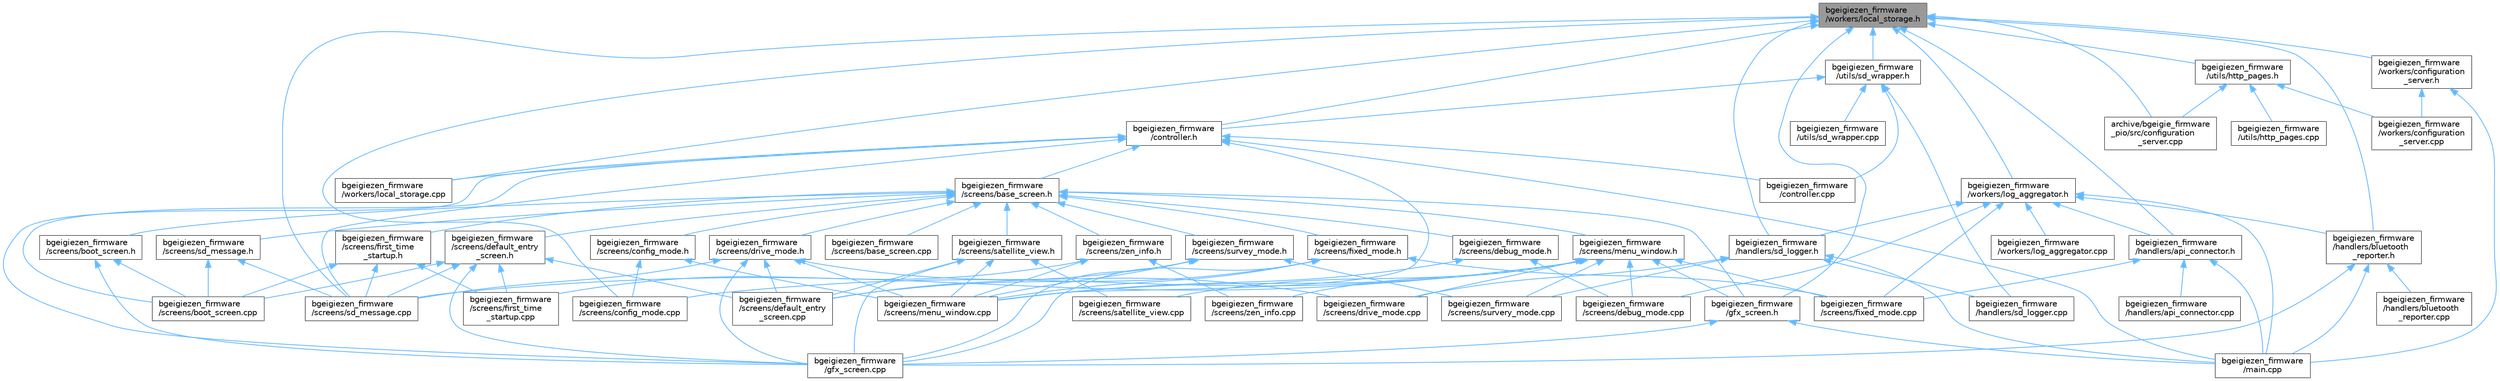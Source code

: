 digraph "bgeigiezen_firmware/workers/local_storage.h"
{
 // LATEX_PDF_SIZE
  bgcolor="transparent";
  edge [fontname=Helvetica,fontsize=10,labelfontname=Helvetica,labelfontsize=10];
  node [fontname=Helvetica,fontsize=10,shape=box,height=0.2,width=0.4];
  Node1 [id="Node000001",label="bgeigiezen_firmware\l/workers/local_storage.h",height=0.2,width=0.4,color="gray40", fillcolor="grey60", style="filled", fontcolor="black",tooltip=" "];
  Node1 -> Node2 [id="edge1_Node000001_Node000002",dir="back",color="steelblue1",style="solid",tooltip=" "];
  Node2 [id="Node000002",label="archive/bgeigie_firmware\l_pio/src/configuration\l_server.cpp",height=0.2,width=0.4,color="grey40", fillcolor="white", style="filled",URL="$archive_2bgeigie__firmware__pio_2src_2configuration__server_8cpp.html",tooltip=" "];
  Node1 -> Node3 [id="edge2_Node000001_Node000003",dir="back",color="steelblue1",style="solid",tooltip=" "];
  Node3 [id="Node000003",label="bgeigiezen_firmware\l/controller.h",height=0.2,width=0.4,color="grey40", fillcolor="white", style="filled",URL="$controller_8h.html",tooltip=" "];
  Node3 -> Node4 [id="edge3_Node000003_Node000004",dir="back",color="steelblue1",style="solid",tooltip=" "];
  Node4 [id="Node000004",label="bgeigiezen_firmware\l/controller.cpp",height=0.2,width=0.4,color="grey40", fillcolor="white", style="filled",URL="$controller_8cpp.html",tooltip=" "];
  Node3 -> Node5 [id="edge4_Node000003_Node000005",dir="back",color="steelblue1",style="solid",tooltip=" "];
  Node5 [id="Node000005",label="bgeigiezen_firmware\l/gfx_screen.cpp",height=0.2,width=0.4,color="grey40", fillcolor="white", style="filled",URL="$gfx__screen_8cpp.html",tooltip=" "];
  Node3 -> Node6 [id="edge5_Node000003_Node000006",dir="back",color="steelblue1",style="solid",tooltip=" "];
  Node6 [id="Node000006",label="bgeigiezen_firmware\l/main.cpp",height=0.2,width=0.4,color="grey40", fillcolor="white", style="filled",URL="$bgeigiezen__firmware_2main_8cpp.html",tooltip=" "];
  Node3 -> Node7 [id="edge6_Node000003_Node000007",dir="back",color="steelblue1",style="solid",tooltip=" "];
  Node7 [id="Node000007",label="bgeigiezen_firmware\l/screens/base_screen.h",height=0.2,width=0.4,color="grey40", fillcolor="white", style="filled",URL="$base__screen_8h.html",tooltip=" "];
  Node7 -> Node8 [id="edge7_Node000007_Node000008",dir="back",color="steelblue1",style="solid",tooltip=" "];
  Node8 [id="Node000008",label="bgeigiezen_firmware\l/gfx_screen.h",height=0.2,width=0.4,color="grey40", fillcolor="white", style="filled",URL="$gfx__screen_8h.html",tooltip=" "];
  Node8 -> Node5 [id="edge8_Node000008_Node000005",dir="back",color="steelblue1",style="solid",tooltip=" "];
  Node8 -> Node6 [id="edge9_Node000008_Node000006",dir="back",color="steelblue1",style="solid",tooltip=" "];
  Node7 -> Node9 [id="edge10_Node000007_Node000009",dir="back",color="steelblue1",style="solid",tooltip=" "];
  Node9 [id="Node000009",label="bgeigiezen_firmware\l/screens/base_screen.cpp",height=0.2,width=0.4,color="grey40", fillcolor="white", style="filled",URL="$base__screen_8cpp.html",tooltip=" "];
  Node7 -> Node10 [id="edge11_Node000007_Node000010",dir="back",color="steelblue1",style="solid",tooltip=" "];
  Node10 [id="Node000010",label="bgeigiezen_firmware\l/screens/boot_screen.h",height=0.2,width=0.4,color="grey40", fillcolor="white", style="filled",URL="$boot__screen_8h.html",tooltip=" "];
  Node10 -> Node5 [id="edge12_Node000010_Node000005",dir="back",color="steelblue1",style="solid",tooltip=" "];
  Node10 -> Node11 [id="edge13_Node000010_Node000011",dir="back",color="steelblue1",style="solid",tooltip=" "];
  Node11 [id="Node000011",label="bgeigiezen_firmware\l/screens/boot_screen.cpp",height=0.2,width=0.4,color="grey40", fillcolor="white", style="filled",URL="$boot__screen_8cpp.html",tooltip=" "];
  Node7 -> Node12 [id="edge14_Node000007_Node000012",dir="back",color="steelblue1",style="solid",tooltip=" "];
  Node12 [id="Node000012",label="bgeigiezen_firmware\l/screens/config_mode.h",height=0.2,width=0.4,color="grey40", fillcolor="white", style="filled",URL="$config__mode_8h.html",tooltip=" "];
  Node12 -> Node13 [id="edge15_Node000012_Node000013",dir="back",color="steelblue1",style="solid",tooltip=" "];
  Node13 [id="Node000013",label="bgeigiezen_firmware\l/screens/config_mode.cpp",height=0.2,width=0.4,color="grey40", fillcolor="white", style="filled",URL="$config__mode_8cpp.html",tooltip=" "];
  Node12 -> Node14 [id="edge16_Node000012_Node000014",dir="back",color="steelblue1",style="solid",tooltip=" "];
  Node14 [id="Node000014",label="bgeigiezen_firmware\l/screens/menu_window.cpp",height=0.2,width=0.4,color="grey40", fillcolor="white", style="filled",URL="$menu__window_8cpp.html",tooltip=" "];
  Node7 -> Node15 [id="edge17_Node000007_Node000015",dir="back",color="steelblue1",style="solid",tooltip=" "];
  Node15 [id="Node000015",label="bgeigiezen_firmware\l/screens/debug_mode.h",height=0.2,width=0.4,color="grey40", fillcolor="white", style="filled",URL="$debug__mode_8h.html",tooltip=" "];
  Node15 -> Node16 [id="edge18_Node000015_Node000016",dir="back",color="steelblue1",style="solid",tooltip=" "];
  Node16 [id="Node000016",label="bgeigiezen_firmware\l/screens/debug_mode.cpp",height=0.2,width=0.4,color="grey40", fillcolor="white", style="filled",URL="$debug__mode_8cpp.html",tooltip=" "];
  Node15 -> Node14 [id="edge19_Node000015_Node000014",dir="back",color="steelblue1",style="solid",tooltip=" "];
  Node7 -> Node17 [id="edge20_Node000007_Node000017",dir="back",color="steelblue1",style="solid",tooltip=" "];
  Node17 [id="Node000017",label="bgeigiezen_firmware\l/screens/default_entry\l_screen.h",height=0.2,width=0.4,color="grey40", fillcolor="white", style="filled",URL="$default__entry__screen_8h.html",tooltip=" "];
  Node17 -> Node5 [id="edge21_Node000017_Node000005",dir="back",color="steelblue1",style="solid",tooltip=" "];
  Node17 -> Node11 [id="edge22_Node000017_Node000011",dir="back",color="steelblue1",style="solid",tooltip=" "];
  Node17 -> Node18 [id="edge23_Node000017_Node000018",dir="back",color="steelblue1",style="solid",tooltip=" "];
  Node18 [id="Node000018",label="bgeigiezen_firmware\l/screens/default_entry\l_screen.cpp",height=0.2,width=0.4,color="grey40", fillcolor="white", style="filled",URL="$default__entry__screen_8cpp.html",tooltip=" "];
  Node17 -> Node19 [id="edge24_Node000017_Node000019",dir="back",color="steelblue1",style="solid",tooltip=" "];
  Node19 [id="Node000019",label="bgeigiezen_firmware\l/screens/first_time\l_startup.cpp",height=0.2,width=0.4,color="grey40", fillcolor="white", style="filled",URL="$first__time__startup_8cpp.html",tooltip=" "];
  Node17 -> Node20 [id="edge25_Node000017_Node000020",dir="back",color="steelblue1",style="solid",tooltip=" "];
  Node20 [id="Node000020",label="bgeigiezen_firmware\l/screens/sd_message.cpp",height=0.2,width=0.4,color="grey40", fillcolor="white", style="filled",URL="$sd__message_8cpp.html",tooltip=" "];
  Node7 -> Node21 [id="edge26_Node000007_Node000021",dir="back",color="steelblue1",style="solid",tooltip=" "];
  Node21 [id="Node000021",label="bgeigiezen_firmware\l/screens/drive_mode.h",height=0.2,width=0.4,color="grey40", fillcolor="white", style="filled",URL="$drive__mode_8h.html",tooltip=" "];
  Node21 -> Node5 [id="edge27_Node000021_Node000005",dir="back",color="steelblue1",style="solid",tooltip=" "];
  Node21 -> Node18 [id="edge28_Node000021_Node000018",dir="back",color="steelblue1",style="solid",tooltip=" "];
  Node21 -> Node22 [id="edge29_Node000021_Node000022",dir="back",color="steelblue1",style="solid",tooltip=" "];
  Node22 [id="Node000022",label="bgeigiezen_firmware\l/screens/drive_mode.cpp",height=0.2,width=0.4,color="grey40", fillcolor="white", style="filled",URL="$drive__mode_8cpp.html",tooltip=" "];
  Node21 -> Node14 [id="edge30_Node000021_Node000014",dir="back",color="steelblue1",style="solid",tooltip=" "];
  Node21 -> Node20 [id="edge31_Node000021_Node000020",dir="back",color="steelblue1",style="solid",tooltip=" "];
  Node7 -> Node23 [id="edge32_Node000007_Node000023",dir="back",color="steelblue1",style="solid",tooltip=" "];
  Node23 [id="Node000023",label="bgeigiezen_firmware\l/screens/first_time\l_startup.h",height=0.2,width=0.4,color="grey40", fillcolor="white", style="filled",URL="$first__time__startup_8h.html",tooltip=" "];
  Node23 -> Node11 [id="edge33_Node000023_Node000011",dir="back",color="steelblue1",style="solid",tooltip=" "];
  Node23 -> Node19 [id="edge34_Node000023_Node000019",dir="back",color="steelblue1",style="solid",tooltip=" "];
  Node23 -> Node20 [id="edge35_Node000023_Node000020",dir="back",color="steelblue1",style="solid",tooltip=" "];
  Node7 -> Node24 [id="edge36_Node000007_Node000024",dir="back",color="steelblue1",style="solid",tooltip=" "];
  Node24 [id="Node000024",label="bgeigiezen_firmware\l/screens/fixed_mode.h",height=0.2,width=0.4,color="grey40", fillcolor="white", style="filled",URL="$fixed__mode_8h.html",tooltip=" "];
  Node24 -> Node5 [id="edge37_Node000024_Node000005",dir="back",color="steelblue1",style="solid",tooltip=" "];
  Node24 -> Node18 [id="edge38_Node000024_Node000018",dir="back",color="steelblue1",style="solid",tooltip=" "];
  Node24 -> Node25 [id="edge39_Node000024_Node000025",dir="back",color="steelblue1",style="solid",tooltip=" "];
  Node25 [id="Node000025",label="bgeigiezen_firmware\l/screens/fixed_mode.cpp",height=0.2,width=0.4,color="grey40", fillcolor="white", style="filled",URL="$fixed__mode_8cpp.html",tooltip=" "];
  Node24 -> Node14 [id="edge40_Node000024_Node000014",dir="back",color="steelblue1",style="solid",tooltip=" "];
  Node7 -> Node26 [id="edge41_Node000007_Node000026",dir="back",color="steelblue1",style="solid",tooltip=" "];
  Node26 [id="Node000026",label="bgeigiezen_firmware\l/screens/menu_window.h",height=0.2,width=0.4,color="grey40", fillcolor="white", style="filled",URL="$menu__window_8h.html",tooltip=" "];
  Node26 -> Node8 [id="edge42_Node000026_Node000008",dir="back",color="steelblue1",style="solid",tooltip=" "];
  Node26 -> Node13 [id="edge43_Node000026_Node000013",dir="back",color="steelblue1",style="solid",tooltip=" "];
  Node26 -> Node16 [id="edge44_Node000026_Node000016",dir="back",color="steelblue1",style="solid",tooltip=" "];
  Node26 -> Node22 [id="edge45_Node000026_Node000022",dir="back",color="steelblue1",style="solid",tooltip=" "];
  Node26 -> Node25 [id="edge46_Node000026_Node000025",dir="back",color="steelblue1",style="solid",tooltip=" "];
  Node26 -> Node14 [id="edge47_Node000026_Node000014",dir="back",color="steelblue1",style="solid",tooltip=" "];
  Node26 -> Node27 [id="edge48_Node000026_Node000027",dir="back",color="steelblue1",style="solid",tooltip=" "];
  Node27 [id="Node000027",label="bgeigiezen_firmware\l/screens/satellite_view.cpp",height=0.2,width=0.4,color="grey40", fillcolor="white", style="filled",URL="$satellite__view_8cpp.html",tooltip=" "];
  Node26 -> Node20 [id="edge49_Node000026_Node000020",dir="back",color="steelblue1",style="solid",tooltip=" "];
  Node26 -> Node28 [id="edge50_Node000026_Node000028",dir="back",color="steelblue1",style="solid",tooltip=" "];
  Node28 [id="Node000028",label="bgeigiezen_firmware\l/screens/survery_mode.cpp",height=0.2,width=0.4,color="grey40", fillcolor="white", style="filled",URL="$survery__mode_8cpp.html",tooltip=" "];
  Node26 -> Node29 [id="edge51_Node000026_Node000029",dir="back",color="steelblue1",style="solid",tooltip=" "];
  Node29 [id="Node000029",label="bgeigiezen_firmware\l/screens/zen_info.cpp",height=0.2,width=0.4,color="grey40", fillcolor="white", style="filled",URL="$zen__info_8cpp.html",tooltip=" "];
  Node7 -> Node30 [id="edge52_Node000007_Node000030",dir="back",color="steelblue1",style="solid",tooltip=" "];
  Node30 [id="Node000030",label="bgeigiezen_firmware\l/screens/satellite_view.h",height=0.2,width=0.4,color="grey40", fillcolor="white", style="filled",URL="$satellite__view_8h.html",tooltip=" "];
  Node30 -> Node5 [id="edge53_Node000030_Node000005",dir="back",color="steelblue1",style="solid",tooltip=" "];
  Node30 -> Node18 [id="edge54_Node000030_Node000018",dir="back",color="steelblue1",style="solid",tooltip=" "];
  Node30 -> Node14 [id="edge55_Node000030_Node000014",dir="back",color="steelblue1",style="solid",tooltip=" "];
  Node30 -> Node27 [id="edge56_Node000030_Node000027",dir="back",color="steelblue1",style="solid",tooltip=" "];
  Node7 -> Node31 [id="edge57_Node000007_Node000031",dir="back",color="steelblue1",style="solid",tooltip=" "];
  Node31 [id="Node000031",label="bgeigiezen_firmware\l/screens/sd_message.h",height=0.2,width=0.4,color="grey40", fillcolor="white", style="filled",URL="$sd__message_8h.html",tooltip=" "];
  Node31 -> Node11 [id="edge58_Node000031_Node000011",dir="back",color="steelblue1",style="solid",tooltip=" "];
  Node31 -> Node20 [id="edge59_Node000031_Node000020",dir="back",color="steelblue1",style="solid",tooltip=" "];
  Node7 -> Node32 [id="edge60_Node000007_Node000032",dir="back",color="steelblue1",style="solid",tooltip=" "];
  Node32 [id="Node000032",label="bgeigiezen_firmware\l/screens/survey_mode.h",height=0.2,width=0.4,color="grey40", fillcolor="white", style="filled",URL="$survey__mode_8h.html",tooltip=" "];
  Node32 -> Node5 [id="edge61_Node000032_Node000005",dir="back",color="steelblue1",style="solid",tooltip=" "];
  Node32 -> Node18 [id="edge62_Node000032_Node000018",dir="back",color="steelblue1",style="solid",tooltip=" "];
  Node32 -> Node14 [id="edge63_Node000032_Node000014",dir="back",color="steelblue1",style="solid",tooltip=" "];
  Node32 -> Node28 [id="edge64_Node000032_Node000028",dir="back",color="steelblue1",style="solid",tooltip=" "];
  Node7 -> Node33 [id="edge65_Node000007_Node000033",dir="back",color="steelblue1",style="solid",tooltip=" "];
  Node33 [id="Node000033",label="bgeigiezen_firmware\l/screens/zen_info.h",height=0.2,width=0.4,color="grey40", fillcolor="white", style="filled",URL="$zen__info_8h.html",tooltip=" "];
  Node33 -> Node19 [id="edge66_Node000033_Node000019",dir="back",color="steelblue1",style="solid",tooltip=" "];
  Node33 -> Node14 [id="edge67_Node000033_Node000014",dir="back",color="steelblue1",style="solid",tooltip=" "];
  Node33 -> Node29 [id="edge68_Node000033_Node000029",dir="back",color="steelblue1",style="solid",tooltip=" "];
  Node3 -> Node11 [id="edge69_Node000003_Node000011",dir="back",color="steelblue1",style="solid",tooltip=" "];
  Node3 -> Node14 [id="edge70_Node000003_Node000014",dir="back",color="steelblue1",style="solid",tooltip=" "];
  Node3 -> Node20 [id="edge71_Node000003_Node000020",dir="back",color="steelblue1",style="solid",tooltip=" "];
  Node3 -> Node34 [id="edge72_Node000003_Node000034",dir="back",color="steelblue1",style="solid",tooltip=" "];
  Node34 [id="Node000034",label="bgeigiezen_firmware\l/workers/local_storage.cpp",height=0.2,width=0.4,color="grey40", fillcolor="white", style="filled",URL="$local__storage_8cpp.html",tooltip=" "];
  Node1 -> Node8 [id="edge73_Node000001_Node000008",dir="back",color="steelblue1",style="solid",tooltip=" "];
  Node1 -> Node35 [id="edge74_Node000001_Node000035",dir="back",color="steelblue1",style="solid",tooltip=" "];
  Node35 [id="Node000035",label="bgeigiezen_firmware\l/handlers/api_connector.h",height=0.2,width=0.4,color="grey40", fillcolor="white", style="filled",URL="$api__connector_8h.html",tooltip=" "];
  Node35 -> Node36 [id="edge75_Node000035_Node000036",dir="back",color="steelblue1",style="solid",tooltip=" "];
  Node36 [id="Node000036",label="bgeigiezen_firmware\l/handlers/api_connector.cpp",height=0.2,width=0.4,color="grey40", fillcolor="white", style="filled",URL="$api__connector_8cpp.html",tooltip=" "];
  Node35 -> Node6 [id="edge76_Node000035_Node000006",dir="back",color="steelblue1",style="solid",tooltip=" "];
  Node35 -> Node25 [id="edge77_Node000035_Node000025",dir="back",color="steelblue1",style="solid",tooltip=" "];
  Node1 -> Node37 [id="edge78_Node000001_Node000037",dir="back",color="steelblue1",style="solid",tooltip=" "];
  Node37 [id="Node000037",label="bgeigiezen_firmware\l/handlers/bluetooth\l_reporter.h",height=0.2,width=0.4,color="grey40", fillcolor="white", style="filled",URL="$bluetooth__reporter_8h.html",tooltip=" "];
  Node37 -> Node5 [id="edge79_Node000037_Node000005",dir="back",color="steelblue1",style="solid",tooltip=" "];
  Node37 -> Node38 [id="edge80_Node000037_Node000038",dir="back",color="steelblue1",style="solid",tooltip=" "];
  Node38 [id="Node000038",label="bgeigiezen_firmware\l/handlers/bluetooth\l_reporter.cpp",height=0.2,width=0.4,color="grey40", fillcolor="white", style="filled",URL="$bluetooth__reporter_8cpp.html",tooltip=" "];
  Node37 -> Node6 [id="edge81_Node000037_Node000006",dir="back",color="steelblue1",style="solid",tooltip=" "];
  Node1 -> Node39 [id="edge82_Node000001_Node000039",dir="back",color="steelblue1",style="solid",tooltip=" "];
  Node39 [id="Node000039",label="bgeigiezen_firmware\l/handlers/sd_logger.h",height=0.2,width=0.4,color="grey40", fillcolor="white", style="filled",URL="$sd__logger_8h.html",tooltip=" "];
  Node39 -> Node40 [id="edge83_Node000039_Node000040",dir="back",color="steelblue1",style="solid",tooltip=" "];
  Node40 [id="Node000040",label="bgeigiezen_firmware\l/handlers/sd_logger.cpp",height=0.2,width=0.4,color="grey40", fillcolor="white", style="filled",URL="$sd__logger_8cpp.html",tooltip=" "];
  Node39 -> Node6 [id="edge84_Node000039_Node000006",dir="back",color="steelblue1",style="solid",tooltip=" "];
  Node39 -> Node22 [id="edge85_Node000039_Node000022",dir="back",color="steelblue1",style="solid",tooltip=" "];
  Node39 -> Node28 [id="edge86_Node000039_Node000028",dir="back",color="steelblue1",style="solid",tooltip=" "];
  Node1 -> Node13 [id="edge87_Node000001_Node000013",dir="back",color="steelblue1",style="solid",tooltip=" "];
  Node1 -> Node20 [id="edge88_Node000001_Node000020",dir="back",color="steelblue1",style="solid",tooltip=" "];
  Node1 -> Node41 [id="edge89_Node000001_Node000041",dir="back",color="steelblue1",style="solid",tooltip=" "];
  Node41 [id="Node000041",label="bgeigiezen_firmware\l/utils/http_pages.h",height=0.2,width=0.4,color="grey40", fillcolor="white", style="filled",URL="$http__pages_8h.html",tooltip=" "];
  Node41 -> Node2 [id="edge90_Node000041_Node000002",dir="back",color="steelblue1",style="solid",tooltip=" "];
  Node41 -> Node42 [id="edge91_Node000041_Node000042",dir="back",color="steelblue1",style="solid",tooltip=" "];
  Node42 [id="Node000042",label="bgeigiezen_firmware\l/utils/http_pages.cpp",height=0.2,width=0.4,color="grey40", fillcolor="white", style="filled",URL="$http__pages_8cpp.html",tooltip=" "];
  Node41 -> Node43 [id="edge92_Node000041_Node000043",dir="back",color="steelblue1",style="solid",tooltip=" "];
  Node43 [id="Node000043",label="bgeigiezen_firmware\l/workers/configuration\l_server.cpp",height=0.2,width=0.4,color="grey40", fillcolor="white", style="filled",URL="$bgeigiezen__firmware_2workers_2configuration__server_8cpp.html",tooltip=" "];
  Node1 -> Node44 [id="edge93_Node000001_Node000044",dir="back",color="steelblue1",style="solid",tooltip=" "];
  Node44 [id="Node000044",label="bgeigiezen_firmware\l/utils/sd_wrapper.h",height=0.2,width=0.4,color="grey40", fillcolor="white", style="filled",URL="$sd__wrapper_8h.html",tooltip=" "];
  Node44 -> Node4 [id="edge94_Node000044_Node000004",dir="back",color="steelblue1",style="solid",tooltip=" "];
  Node44 -> Node3 [id="edge95_Node000044_Node000003",dir="back",color="steelblue1",style="solid",tooltip=" "];
  Node44 -> Node40 [id="edge96_Node000044_Node000040",dir="back",color="steelblue1",style="solid",tooltip=" "];
  Node44 -> Node45 [id="edge97_Node000044_Node000045",dir="back",color="steelblue1",style="solid",tooltip=" "];
  Node45 [id="Node000045",label="bgeigiezen_firmware\l/utils/sd_wrapper.cpp",height=0.2,width=0.4,color="grey40", fillcolor="white", style="filled",URL="$sd__wrapper_8cpp.html",tooltip=" "];
  Node1 -> Node46 [id="edge98_Node000001_Node000046",dir="back",color="steelblue1",style="solid",tooltip=" "];
  Node46 [id="Node000046",label="bgeigiezen_firmware\l/workers/configuration\l_server.h",height=0.2,width=0.4,color="grey40", fillcolor="white", style="filled",URL="$configuration__server_8h.html",tooltip=" "];
  Node46 -> Node6 [id="edge99_Node000046_Node000006",dir="back",color="steelblue1",style="solid",tooltip=" "];
  Node46 -> Node43 [id="edge100_Node000046_Node000043",dir="back",color="steelblue1",style="solid",tooltip=" "];
  Node1 -> Node34 [id="edge101_Node000001_Node000034",dir="back",color="steelblue1",style="solid",tooltip=" "];
  Node1 -> Node47 [id="edge102_Node000001_Node000047",dir="back",color="steelblue1",style="solid",tooltip=" "];
  Node47 [id="Node000047",label="bgeigiezen_firmware\l/workers/log_aggregator.h",height=0.2,width=0.4,color="grey40", fillcolor="white", style="filled",URL="$log__aggregator_8h.html",tooltip=" "];
  Node47 -> Node35 [id="edge103_Node000047_Node000035",dir="back",color="steelblue1",style="solid",tooltip=" "];
  Node47 -> Node37 [id="edge104_Node000047_Node000037",dir="back",color="steelblue1",style="solid",tooltip=" "];
  Node47 -> Node39 [id="edge105_Node000047_Node000039",dir="back",color="steelblue1",style="solid",tooltip=" "];
  Node47 -> Node6 [id="edge106_Node000047_Node000006",dir="back",color="steelblue1",style="solid",tooltip=" "];
  Node47 -> Node16 [id="edge107_Node000047_Node000016",dir="back",color="steelblue1",style="solid",tooltip=" "];
  Node47 -> Node25 [id="edge108_Node000047_Node000025",dir="back",color="steelblue1",style="solid",tooltip=" "];
  Node47 -> Node48 [id="edge109_Node000047_Node000048",dir="back",color="steelblue1",style="solid",tooltip=" "];
  Node48 [id="Node000048",label="bgeigiezen_firmware\l/workers/log_aggregator.cpp",height=0.2,width=0.4,color="grey40", fillcolor="white", style="filled",URL="$log__aggregator_8cpp.html",tooltip=" "];
}
